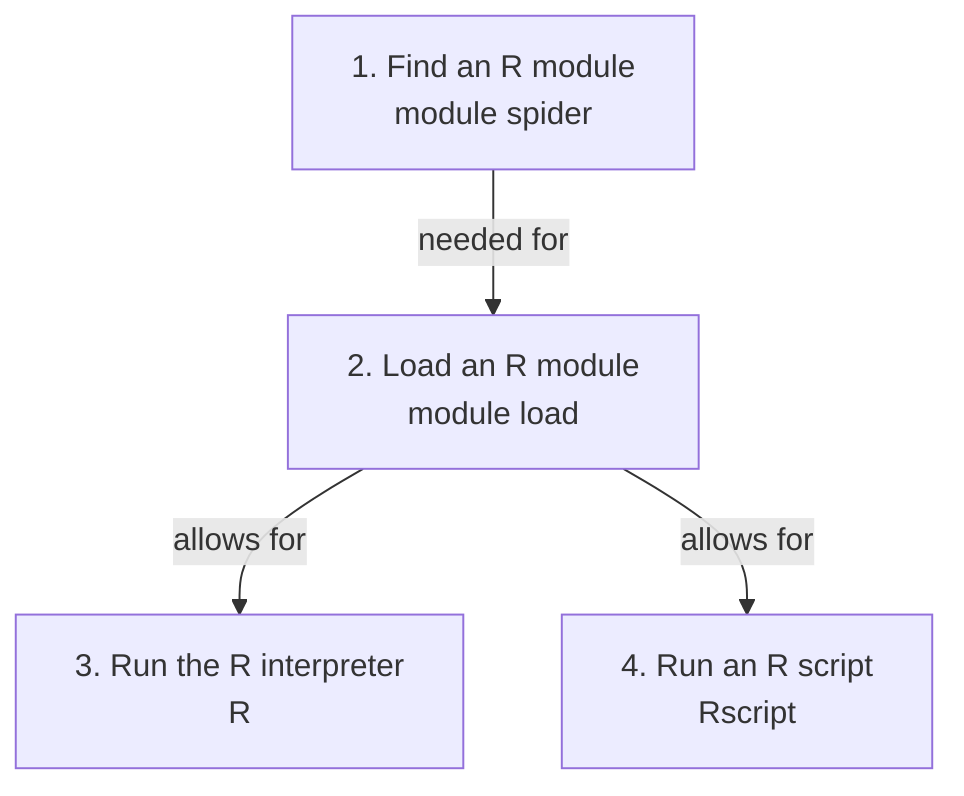 flowchart TD

  find_r_module[1. Find an R module\nmodule spider]
  load_r_module[2. Load an R module\nmodule load]
  run_r_interpreter[3. Run the R interpreter\nR]
  run_r_script[4. Run an R script\nRscript]

  find_r_module --> |needed for| load_r_module
  load_r_module --> |allows for| run_r_interpreter
  load_r_module --> |allows for| run_r_script
